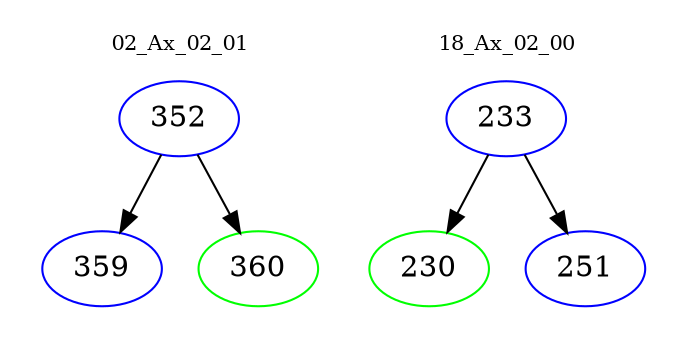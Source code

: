digraph{
subgraph cluster_0 {
color = white
label = "02_Ax_02_01";
fontsize=10;
T0_352 [label="352", color="blue"]
T0_352 -> T0_359 [color="black"]
T0_359 [label="359", color="blue"]
T0_352 -> T0_360 [color="black"]
T0_360 [label="360", color="green"]
}
subgraph cluster_1 {
color = white
label = "18_Ax_02_00";
fontsize=10;
T1_233 [label="233", color="blue"]
T1_233 -> T1_230 [color="black"]
T1_230 [label="230", color="green"]
T1_233 -> T1_251 [color="black"]
T1_251 [label="251", color="blue"]
}
}
